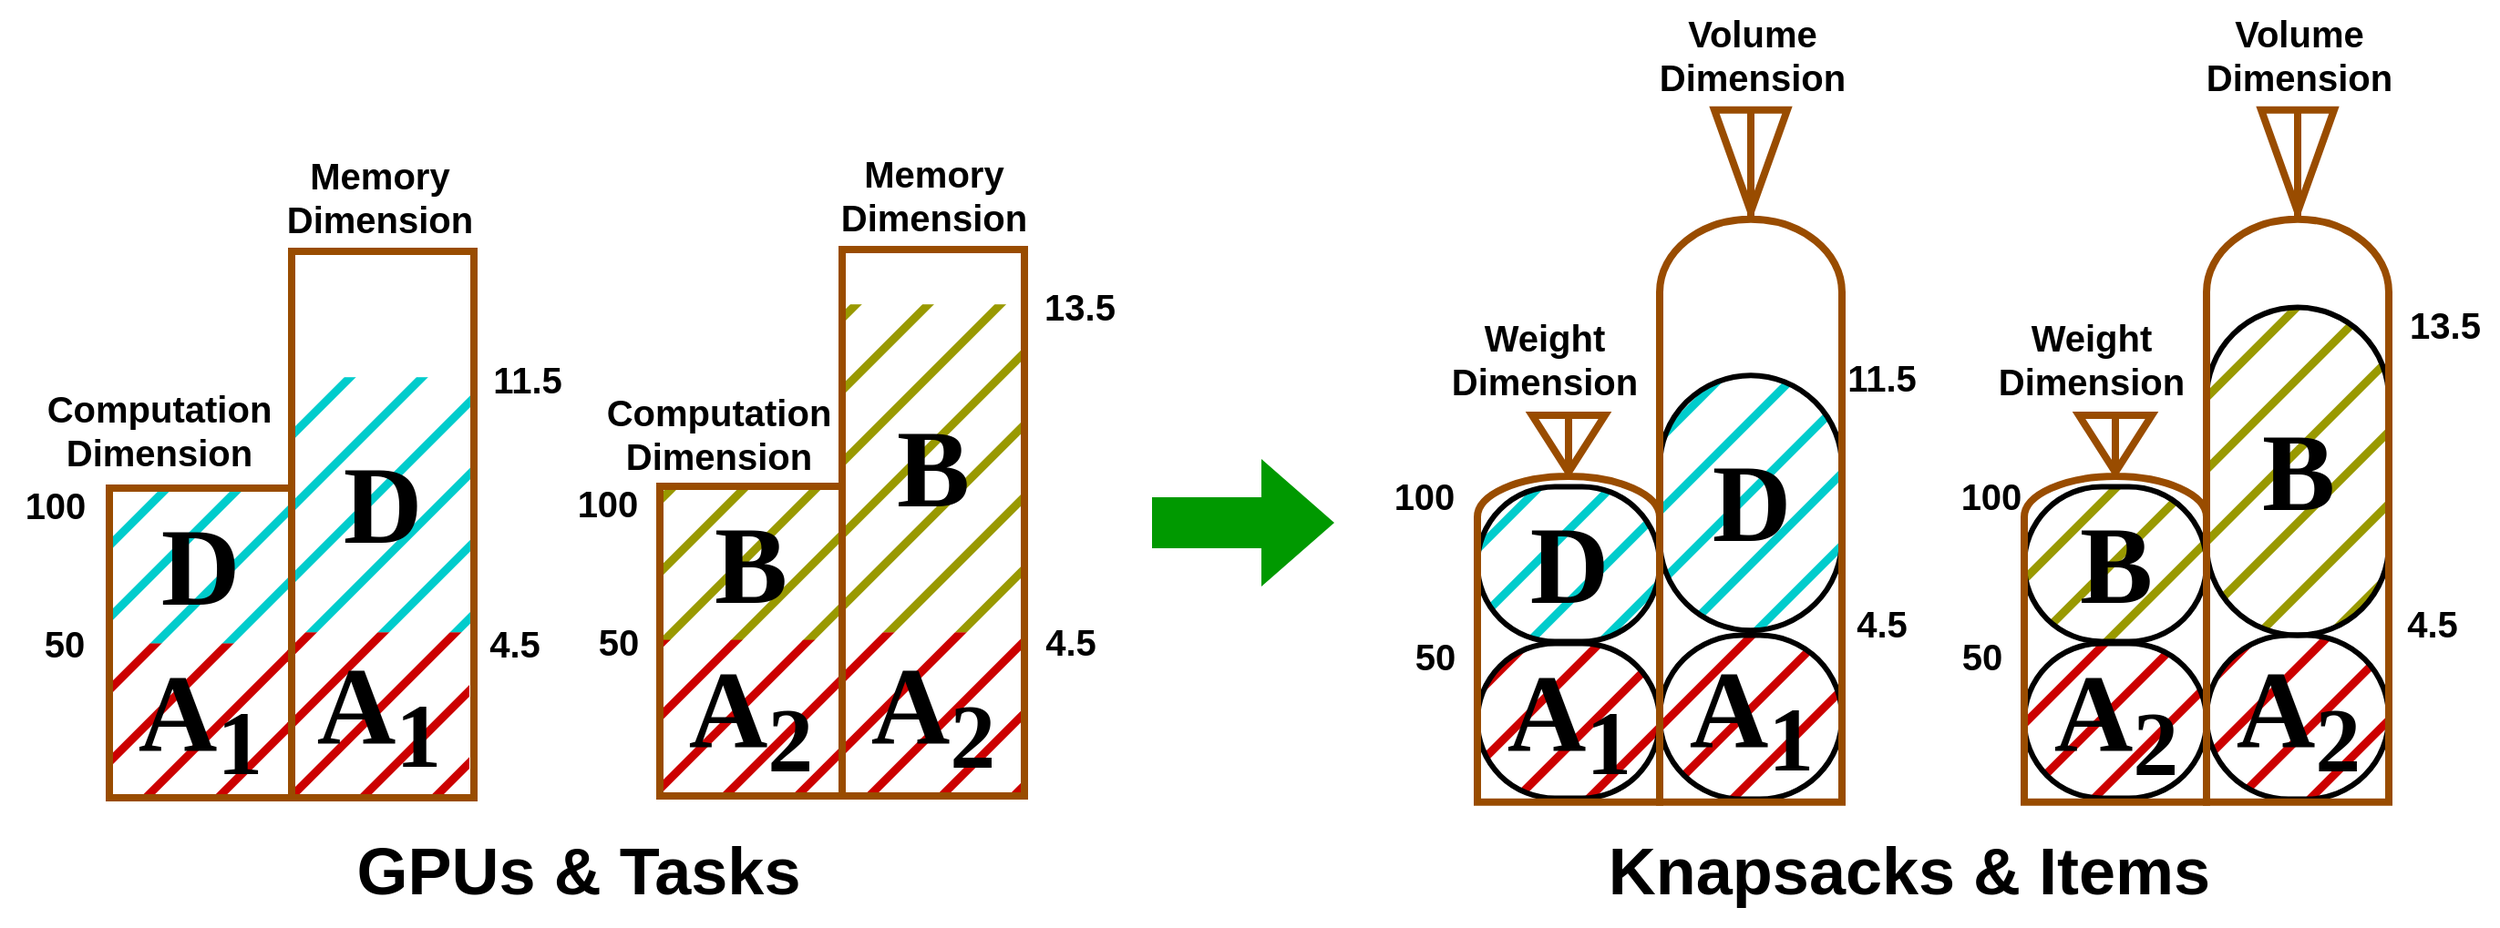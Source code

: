 <mxfile version="20.2.3" type="device"><diagram id="1g76FwSRaC5NhTUdH4V1" name="第 1 页"><mxGraphModel dx="-1247" dy="3215" grid="1" gridSize="10" guides="1" tooltips="1" connect="1" arrows="1" fold="1" page="1" pageScale="1" pageWidth="827" pageHeight="1169" math="0" shadow="0"><root><mxCell id="0"/><mxCell id="1" parent="0"/><mxCell id="1JG9hkwQR5NAcscpcqTt-5" value="A&lt;sub&gt;1&lt;/sub&gt;" style="rounded=0;whiteSpace=wrap;html=1;strokeWidth=3;fillColor=#CC0000;fontColor=#000000;strokeColor=none;fillStyle=hatch;container=0;fontStyle=1;fontFamily=Arail;fontSize=60;" parent="1" vertex="1"><mxGeometry x="2598" y="-1094.9" width="100" height="85" as="geometry"/></mxCell><mxCell id="1JG9hkwQR5NAcscpcqTt-6" value="A&lt;sub&gt;1&lt;/sub&gt;" style="rounded=0;whiteSpace=wrap;html=1;strokeWidth=3;fillColor=#CC0000;fontColor=#000000;strokeColor=none;fillStyle=hatch;container=0;fontStyle=1;fontFamily=Arail;fontSize=60;" parent="1" vertex="1"><mxGeometry x="2695.5" y="-1100.9" width="100" height="90" as="geometry"/></mxCell><mxCell id="1JG9hkwQR5NAcscpcqTt-7" value="D" style="rounded=0;whiteSpace=wrap;html=1;strokeWidth=3;fillColor=#00CCCC;fontColor=#000000;strokeColor=none;fillStyle=hatch;container=0;fontStyle=1;fontFamily=Arail;fontSize=60;" parent="1" vertex="1"><mxGeometry x="2598" y="-1179.8" width="100" height="85" as="geometry"/></mxCell><mxCell id="1JG9hkwQR5NAcscpcqTt-8" value="D" style="rounded=0;whiteSpace=wrap;html=1;strokeWidth=3;fillColor=#00CCCC;fontColor=#000000;strokeColor=none;fillStyle=hatch;container=0;fontStyle=1;fontFamily=Arail;fontSize=60;" parent="1" vertex="1"><mxGeometry x="2698" y="-1240.9" width="100" height="140" as="geometry"/></mxCell><mxCell id="1JG9hkwQR5NAcscpcqTt-1" value="B" style="rounded=0;whiteSpace=wrap;html=1;strokeWidth=3;fillColor=#999900;fontColor=#000000;strokeColor=none;fillStyle=hatch;container=0;fontStyle=1;fontFamily=Arail;fontSize=60;" parent="1" vertex="1"><mxGeometry x="2900" y="-1180.8" width="100" height="85" as="geometry"/></mxCell><mxCell id="1JG9hkwQR5NAcscpcqTt-3" value="A&lt;sub&gt;2&lt;/sub&gt;" style="rounded=0;whiteSpace=wrap;html=1;strokeWidth=3;fillColor=#CC0000;fontColor=#000000;strokeColor=none;fillStyle=hatch;container=0;fontStyle=1;fontFamily=Arail;fontSize=60;" parent="1" vertex="1"><mxGeometry x="2900" y="-1096.7" width="100" height="85" as="geometry"/></mxCell><mxCell id="1JG9hkwQR5NAcscpcqTt-4" value="A&lt;sub&gt;2&lt;/sub&gt;" style="rounded=0;whiteSpace=wrap;html=1;strokeWidth=3;fillColor=#CC0000;fontColor=#000000;strokeColor=none;fillStyle=hatch;container=0;fontStyle=1;fontFamily=Arail;fontSize=60;" parent="1" vertex="1"><mxGeometry x="3000" y="-1100.9" width="100" height="90" as="geometry"/></mxCell><mxCell id="1JG9hkwQR5NAcscpcqTt-2" value="B" style="rounded=0;whiteSpace=wrap;html=1;strokeWidth=3;fillColor=#999900;fontColor=#000000;strokeColor=none;fillStyle=hatch;container=0;fontStyle=1;fontFamily=Arail;fontSize=60;" parent="1" vertex="1"><mxGeometry x="3000" y="-1280.9" width="100" height="180" as="geometry"/></mxCell><mxCell id="1JG9hkwQR5NAcscpcqTt-39" value="A&lt;sub&gt;2&lt;/sub&gt;" style="rounded=1;whiteSpace=wrap;html=1;strokeWidth=3;fillColor=#CC0000;fontColor=#000000;strokeColor=default;fillStyle=hatch;container=0;fontStyle=1;fontFamily=Arail;fontSize=60;arcSize=50;" parent="1" vertex="1"><mxGeometry x="3648.5" y="-1094.8" width="100" height="85" as="geometry"/></mxCell><mxCell id="1JG9hkwQR5NAcscpcqTt-37" value="A&lt;sub&gt;2&lt;/sub&gt;" style="rounded=1;whiteSpace=wrap;html=1;strokeWidth=3;fillColor=#CC0000;fontColor=#000000;strokeColor=default;fillStyle=hatch;container=0;fontStyle=1;fontFamily=Arail;fontSize=60;arcSize=50;" parent="1" vertex="1"><mxGeometry x="3748.5" y="-1099.2" width="100" height="90" as="geometry"/></mxCell><mxCell id="1JG9hkwQR5NAcscpcqTt-52" value="B" style="rounded=1;whiteSpace=wrap;html=1;strokeWidth=3;fillColor=#999900;fontColor=#000000;strokeColor=default;fillStyle=hatch;container=0;fontStyle=1;fontFamily=Arail;fontSize=60;arcSize=50;" parent="1" vertex="1"><mxGeometry x="3748.5" y="-1279.2" width="100" height="180" as="geometry"/></mxCell><mxCell id="1JG9hkwQR5NAcscpcqTt-50" value="B" style="rounded=1;whiteSpace=wrap;html=1;strokeWidth=3;fillColor=#999900;fontColor=#000000;strokeColor=default;fillStyle=hatch;container=0;fontStyle=1;fontFamily=Arail;fontSize=60;arcSize=50;" parent="1" vertex="1"><mxGeometry x="3648.5" y="-1180.8" width="100" height="85" as="geometry"/></mxCell><mxCell id="1JG9hkwQR5NAcscpcqTt-34" value="D" style="rounded=1;whiteSpace=wrap;html=1;strokeWidth=3;fillColor=#00CCCC;fontColor=#000000;strokeColor=default;fillStyle=hatch;container=0;fontStyle=1;fontFamily=Arail;fontSize=60;arcSize=50;" parent="1" vertex="1"><mxGeometry x="3448.5" y="-1241.9" width="100" height="140" as="geometry"/></mxCell><mxCell id="1JG9hkwQR5NAcscpcqTt-35" value="A&lt;sub&gt;1&lt;/sub&gt;" style="rounded=1;whiteSpace=wrap;html=1;strokeWidth=3;fillColor=#CC0000;fontColor=#000000;strokeColor=default;fillStyle=hatch;container=0;fontStyle=1;fontFamily=Arail;fontSize=60;arcSize=50;" parent="1" vertex="1"><mxGeometry x="3448.5" y="-1099.2" width="100" height="90" as="geometry"/></mxCell><mxCell id="1JG9hkwQR5NAcscpcqTt-29" value="D" style="rounded=1;whiteSpace=wrap;html=1;strokeWidth=3;fillColor=#00CCCC;fontColor=#000000;strokeColor=default;fillStyle=hatch;container=0;fontStyle=1;fontFamily=Arail;fontSize=60;arcSize=50;" parent="1" vertex="1"><mxGeometry x="3348.5" y="-1180.8" width="100" height="85" as="geometry"/></mxCell><mxCell id="1JG9hkwQR5NAcscpcqTt-30" value="A&lt;sub&gt;1&lt;/sub&gt;" style="rounded=1;whiteSpace=wrap;html=1;strokeWidth=3;fillColor=#CC0000;fontColor=#000000;strokeColor=default;fillStyle=hatch;container=0;fontStyle=1;fontFamily=Arail;fontSize=60;arcSize=50;" parent="1" vertex="1"><mxGeometry x="3348.5" y="-1094.8" width="100" height="85" as="geometry"/></mxCell><mxCell id="1JG9hkwQR5NAcscpcqTt-41" value="" style="shape=mxgraph.pid.vessels.bag;html=1;pointerEvents=1;align=center;verticalLabelPosition=bottom;verticalAlign=top;dashed=0;fontSize=36;fillColor=none;strokeColor=#994C00;strokeWidth=4;" parent="1" vertex="1"><mxGeometry x="3748.5" y="-1387.65" width="100" height="380" as="geometry"/></mxCell><mxCell id="1JG9hkwQR5NAcscpcqTt-40" value="" style="shape=mxgraph.pid.vessels.bag;html=1;pointerEvents=1;align=center;verticalLabelPosition=bottom;verticalAlign=top;dashed=0;fontSize=36;fillColor=none;strokeColor=#994C00;strokeWidth=4;" parent="1" vertex="1"><mxGeometry x="3648.5" y="-1220" width="100" height="212.35" as="geometry"/></mxCell><mxCell id="YGBgrDZlnBkkbk3k7bmk-55" value="" style="shape=mxgraph.pid.vessels.bag;html=1;pointerEvents=1;align=center;verticalLabelPosition=bottom;verticalAlign=top;dashed=0;fontSize=36;fillColor=none;strokeColor=#994C00;strokeWidth=4;" parent="1" vertex="1"><mxGeometry x="3348.5" y="-1220" width="100" height="212.35" as="geometry"/></mxCell><mxCell id="YGBgrDZlnBkkbk3k7bmk-56" value="" style="shape=mxgraph.pid.vessels.bag;html=1;pointerEvents=1;align=center;verticalLabelPosition=bottom;verticalAlign=top;dashed=0;fontSize=36;fillColor=none;strokeColor=#994C00;strokeWidth=4;" parent="1" vertex="1"><mxGeometry x="3448.5" y="-1387.65" width="100" height="380" as="geometry"/></mxCell><mxCell id="1JG9hkwQR5NAcscpcqTt-9" value="" style="rounded=0;whiteSpace=wrap;html=1;strokeWidth=4;fillColor=none;fillStyle=zigzag-line;strokeColor=#994C00;" parent="1" vertex="1"><mxGeometry x="3000" y="-1311.0" width="100" height="300" as="geometry"/></mxCell><mxCell id="1JG9hkwQR5NAcscpcqTt-10" value="" style="rounded=0;whiteSpace=wrap;html=1;strokeWidth=4;fillColor=none;fillStyle=zigzag-line;strokeColor=#994C00;" parent="1" vertex="1"><mxGeometry x="2900" y="-1181.0" width="100" height="170" as="geometry"/></mxCell><mxCell id="1JG9hkwQR5NAcscpcqTt-11" value="" style="rounded=0;whiteSpace=wrap;html=1;strokeWidth=4;fillColor=none;fillStyle=zigzag-line;strokeColor=#994C00;" parent="1" vertex="1"><mxGeometry x="2698" y="-1310.0" width="100" height="300" as="geometry"/></mxCell><mxCell id="1JG9hkwQR5NAcscpcqTt-12" value="" style="rounded=0;whiteSpace=wrap;html=1;strokeWidth=4;fillColor=none;fillStyle=zigzag-line;strokeColor=#994C00;" parent="1" vertex="1"><mxGeometry x="2598" y="-1180.0" width="100" height="170" as="geometry"/></mxCell><mxCell id="YGBgrDZlnBkkbk3k7bmk-39" value="Volume&lt;br&gt;Dimension" style="text;html=1;align=center;verticalAlign=middle;resizable=0;points=[];autosize=1;strokeColor=none;fillColor=none;fontStyle=1;fontSize=20;" parent="1" vertex="1"><mxGeometry x="3433.5" y="-1447.65" width="130" height="60" as="geometry"/></mxCell><mxCell id="YGBgrDZlnBkkbk3k7bmk-40" value="Weight&lt;br style=&quot;font-size: 20px;&quot;&gt;Dimension" style="text;html=1;align=center;verticalAlign=middle;resizable=0;points=[];autosize=1;strokeColor=none;fillColor=none;fontStyle=1;fontSize=20;" parent="1" vertex="1"><mxGeometry x="3320" y="-1280.9" width="130" height="60" as="geometry"/></mxCell><mxCell id="YGBgrDZlnBkkbk3k7bmk-43" value="11.5" style="text;html=1;align=center;verticalAlign=middle;resizable=0;points=[];autosize=1;strokeColor=none;fillColor=none;fontSize=20;fontStyle=1" parent="1" vertex="1"><mxGeometry x="3540" y="-1260.9" width="60" height="40" as="geometry"/></mxCell><mxCell id="YGBgrDZlnBkkbk3k7bmk-44" value="4.5" style="text;html=1;align=center;verticalAlign=middle;resizable=0;points=[];autosize=1;strokeColor=none;fillColor=none;fontSize=20;fontStyle=1" parent="1" vertex="1"><mxGeometry x="3545" y="-1126" width="50" height="40" as="geometry"/></mxCell><mxCell id="YGBgrDZlnBkkbk3k7bmk-52" value="" style="html=1;shadow=0;dashed=0;align=center;verticalAlign=middle;shape=mxgraph.arrows2.arrow;dy=0.6;dx=40;notch=0;rounded=1;glass=0;sketch=0;fontSize=36;strokeColor=none;strokeWidth=4;fillColor=#009900;" parent="1" vertex="1"><mxGeometry x="3170" y="-1196" width="100" height="70" as="geometry"/></mxCell><mxCell id="YGBgrDZlnBkkbk3k7bmk-53" value="Knapsacks &amp;amp; Items" style="text;html=1;align=center;verticalAlign=middle;resizable=0;points=[];autosize=1;strokeColor=none;fillColor=none;fontSize=36;fontStyle=1" parent="1" vertex="1"><mxGeometry x="3410" y="-1000" width="350" height="60" as="geometry"/></mxCell><mxCell id="1JG9hkwQR5NAcscpcqTt-13" value="50" style="text;html=1;align=center;verticalAlign=middle;resizable=0;points=[];autosize=1;strokeColor=none;fillColor=none;fontSize=20;fontStyle=1" parent="1" vertex="1"><mxGeometry x="2548" y="-1115" width="50" height="40" as="geometry"/></mxCell><mxCell id="1JG9hkwQR5NAcscpcqTt-14" value="100" style="text;html=1;align=center;verticalAlign=middle;resizable=0;points=[];autosize=1;strokeColor=none;fillColor=none;fontStyle=1;fontSize=20;" parent="1" vertex="1"><mxGeometry x="2538" y="-1190.9" width="60" height="40" as="geometry"/></mxCell><mxCell id="1JG9hkwQR5NAcscpcqTt-15" value="Computation&lt;br style=&quot;font-size: 20px;&quot;&gt;Dimension" style="text;html=1;align=center;verticalAlign=middle;resizable=0;points=[];autosize=1;strokeColor=none;fillColor=none;fontStyle=1;fontSize=20;" parent="1" vertex="1"><mxGeometry x="2550" y="-1241.9" width="150" height="60" as="geometry"/></mxCell><mxCell id="1JG9hkwQR5NAcscpcqTt-16" value="Memory&lt;br style=&quot;font-size: 20px;&quot;&gt;Dimension" style="text;html=1;align=center;verticalAlign=middle;resizable=0;points=[];autosize=1;strokeColor=none;fillColor=none;fontStyle=1;fontSize=20;" parent="1" vertex="1"><mxGeometry x="2680.5" y="-1370" width="130" height="60" as="geometry"/></mxCell><mxCell id="1JG9hkwQR5NAcscpcqTt-17" value="Computation&lt;br style=&quot;font-size: 20px;&quot;&gt;Dimension" style="text;html=1;align=center;verticalAlign=middle;resizable=0;points=[];autosize=1;strokeColor=none;fillColor=none;fontStyle=1;fontSize=20;" parent="1" vertex="1"><mxGeometry x="2856.5" y="-1239.8" width="150" height="60" as="geometry"/></mxCell><mxCell id="1JG9hkwQR5NAcscpcqTt-18" value="50" style="text;html=1;align=center;verticalAlign=middle;resizable=0;points=[];autosize=1;strokeColor=none;fillColor=none;fontSize=20;fontStyle=1" parent="1" vertex="1"><mxGeometry x="2852" y="-1116" width="50" height="40" as="geometry"/></mxCell><mxCell id="1JG9hkwQR5NAcscpcqTt-19" value="100" style="text;html=1;align=center;verticalAlign=middle;resizable=0;points=[];autosize=1;strokeColor=none;fillColor=none;fontStyle=1;fontSize=20;" parent="1" vertex="1"><mxGeometry x="2840.5" y="-1191.9" width="60" height="40" as="geometry"/></mxCell><mxCell id="1JG9hkwQR5NAcscpcqTt-20" value="11.5" style="text;html=1;align=center;verticalAlign=middle;resizable=0;points=[];autosize=1;strokeColor=none;fillColor=none;fontSize=20;fontStyle=1" parent="1" vertex="1"><mxGeometry x="2796.5" y="-1260" width="60" height="40" as="geometry"/></mxCell><mxCell id="1JG9hkwQR5NAcscpcqTt-21" value="4.5" style="text;html=1;align=center;verticalAlign=middle;resizable=0;points=[];autosize=1;strokeColor=none;fillColor=none;fontSize=20;fontStyle=1" parent="1" vertex="1"><mxGeometry x="2795" y="-1115" width="50" height="40" as="geometry"/></mxCell><mxCell id="1JG9hkwQR5NAcscpcqTt-22" value="4.5" style="text;html=1;align=center;verticalAlign=middle;resizable=0;points=[];autosize=1;strokeColor=none;fillColor=none;fontSize=20;fontStyle=1" parent="1" vertex="1"><mxGeometry x="3100" y="-1116" width="50" height="40" as="geometry"/></mxCell><mxCell id="1JG9hkwQR5NAcscpcqTt-23" value="13.5" style="text;html=1;align=center;verticalAlign=middle;resizable=0;points=[];autosize=1;strokeColor=none;fillColor=none;fontSize=20;fontStyle=1" parent="1" vertex="1"><mxGeometry x="3100" y="-1300" width="60" height="40" as="geometry"/></mxCell><mxCell id="1JG9hkwQR5NAcscpcqTt-24" value="Memory&lt;br style=&quot;font-size: 20px;&quot;&gt;Dimension" style="text;html=1;align=center;verticalAlign=middle;resizable=0;points=[];autosize=1;strokeColor=none;fillColor=none;fontStyle=1;fontSize=20;" parent="1" vertex="1"><mxGeometry x="2985" y="-1371" width="130" height="60" as="geometry"/></mxCell><mxCell id="1JG9hkwQR5NAcscpcqTt-25" value="GPUs &amp;amp; Tasks" style="text;html=1;align=center;verticalAlign=middle;resizable=0;points=[];autosize=1;strokeColor=none;fillColor=none;fontSize=36;fontStyle=1" parent="1" vertex="1"><mxGeometry x="2720" y="-1000" width="270" height="60" as="geometry"/></mxCell><mxCell id="1JG9hkwQR5NAcscpcqTt-31" value="50" style="text;html=1;align=center;verticalAlign=middle;resizable=0;points=[];autosize=1;strokeColor=none;fillColor=none;fontSize=20;fontStyle=1" parent="1" vertex="1"><mxGeometry x="3300" y="-1107.65" width="50" height="40" as="geometry"/></mxCell><mxCell id="1JG9hkwQR5NAcscpcqTt-32" value="100" style="text;html=1;align=center;verticalAlign=middle;resizable=0;points=[];autosize=1;strokeColor=none;fillColor=none;fontStyle=1;fontSize=20;" parent="1" vertex="1"><mxGeometry x="3288.5" y="-1196" width="60" height="40" as="geometry"/></mxCell><mxCell id="1JG9hkwQR5NAcscpcqTt-42" value="Volume&lt;br&gt;Dimension" style="text;html=1;align=center;verticalAlign=middle;resizable=0;points=[];autosize=1;strokeColor=none;fillColor=none;fontStyle=1;fontSize=20;" parent="1" vertex="1"><mxGeometry x="3733.5" y="-1447.65" width="130" height="60" as="geometry"/></mxCell><mxCell id="1JG9hkwQR5NAcscpcqTt-43" value="Weight&lt;br style=&quot;font-size: 20px;&quot;&gt;Dimension" style="text;html=1;align=center;verticalAlign=middle;resizable=0;points=[];autosize=1;strokeColor=none;fillColor=none;fontStyle=1;fontSize=20;" parent="1" vertex="1"><mxGeometry x="3620" y="-1280.9" width="130" height="60" as="geometry"/></mxCell><mxCell id="1JG9hkwQR5NAcscpcqTt-46" value="50" style="text;html=1;align=center;verticalAlign=middle;resizable=0;points=[];autosize=1;strokeColor=none;fillColor=none;fontSize=20;fontStyle=1" parent="1" vertex="1"><mxGeometry x="3600" y="-1107.65" width="50" height="40" as="geometry"/></mxCell><mxCell id="1JG9hkwQR5NAcscpcqTt-47" value="100" style="text;html=1;align=center;verticalAlign=middle;resizable=0;points=[];autosize=1;strokeColor=none;fillColor=none;fontStyle=1;fontSize=20;" parent="1" vertex="1"><mxGeometry x="3600" y="-1196" width="60" height="40" as="geometry"/></mxCell><mxCell id="1JG9hkwQR5NAcscpcqTt-48" value="4.5" style="text;html=1;align=center;verticalAlign=middle;resizable=0;points=[];autosize=1;strokeColor=none;fillColor=none;fontSize=20;fontStyle=1" parent="1" vertex="1"><mxGeometry x="3847" y="-1126" width="50" height="40" as="geometry"/></mxCell><mxCell id="1JG9hkwQR5NAcscpcqTt-49" value="13.5" style="text;html=1;align=center;verticalAlign=middle;resizable=0;points=[];autosize=1;strokeColor=none;fillColor=none;fontSize=20;fontStyle=1" parent="1" vertex="1"><mxGeometry x="3848.5" y="-1290" width="60" height="40" as="geometry"/></mxCell></root></mxGraphModel></diagram></mxfile>
